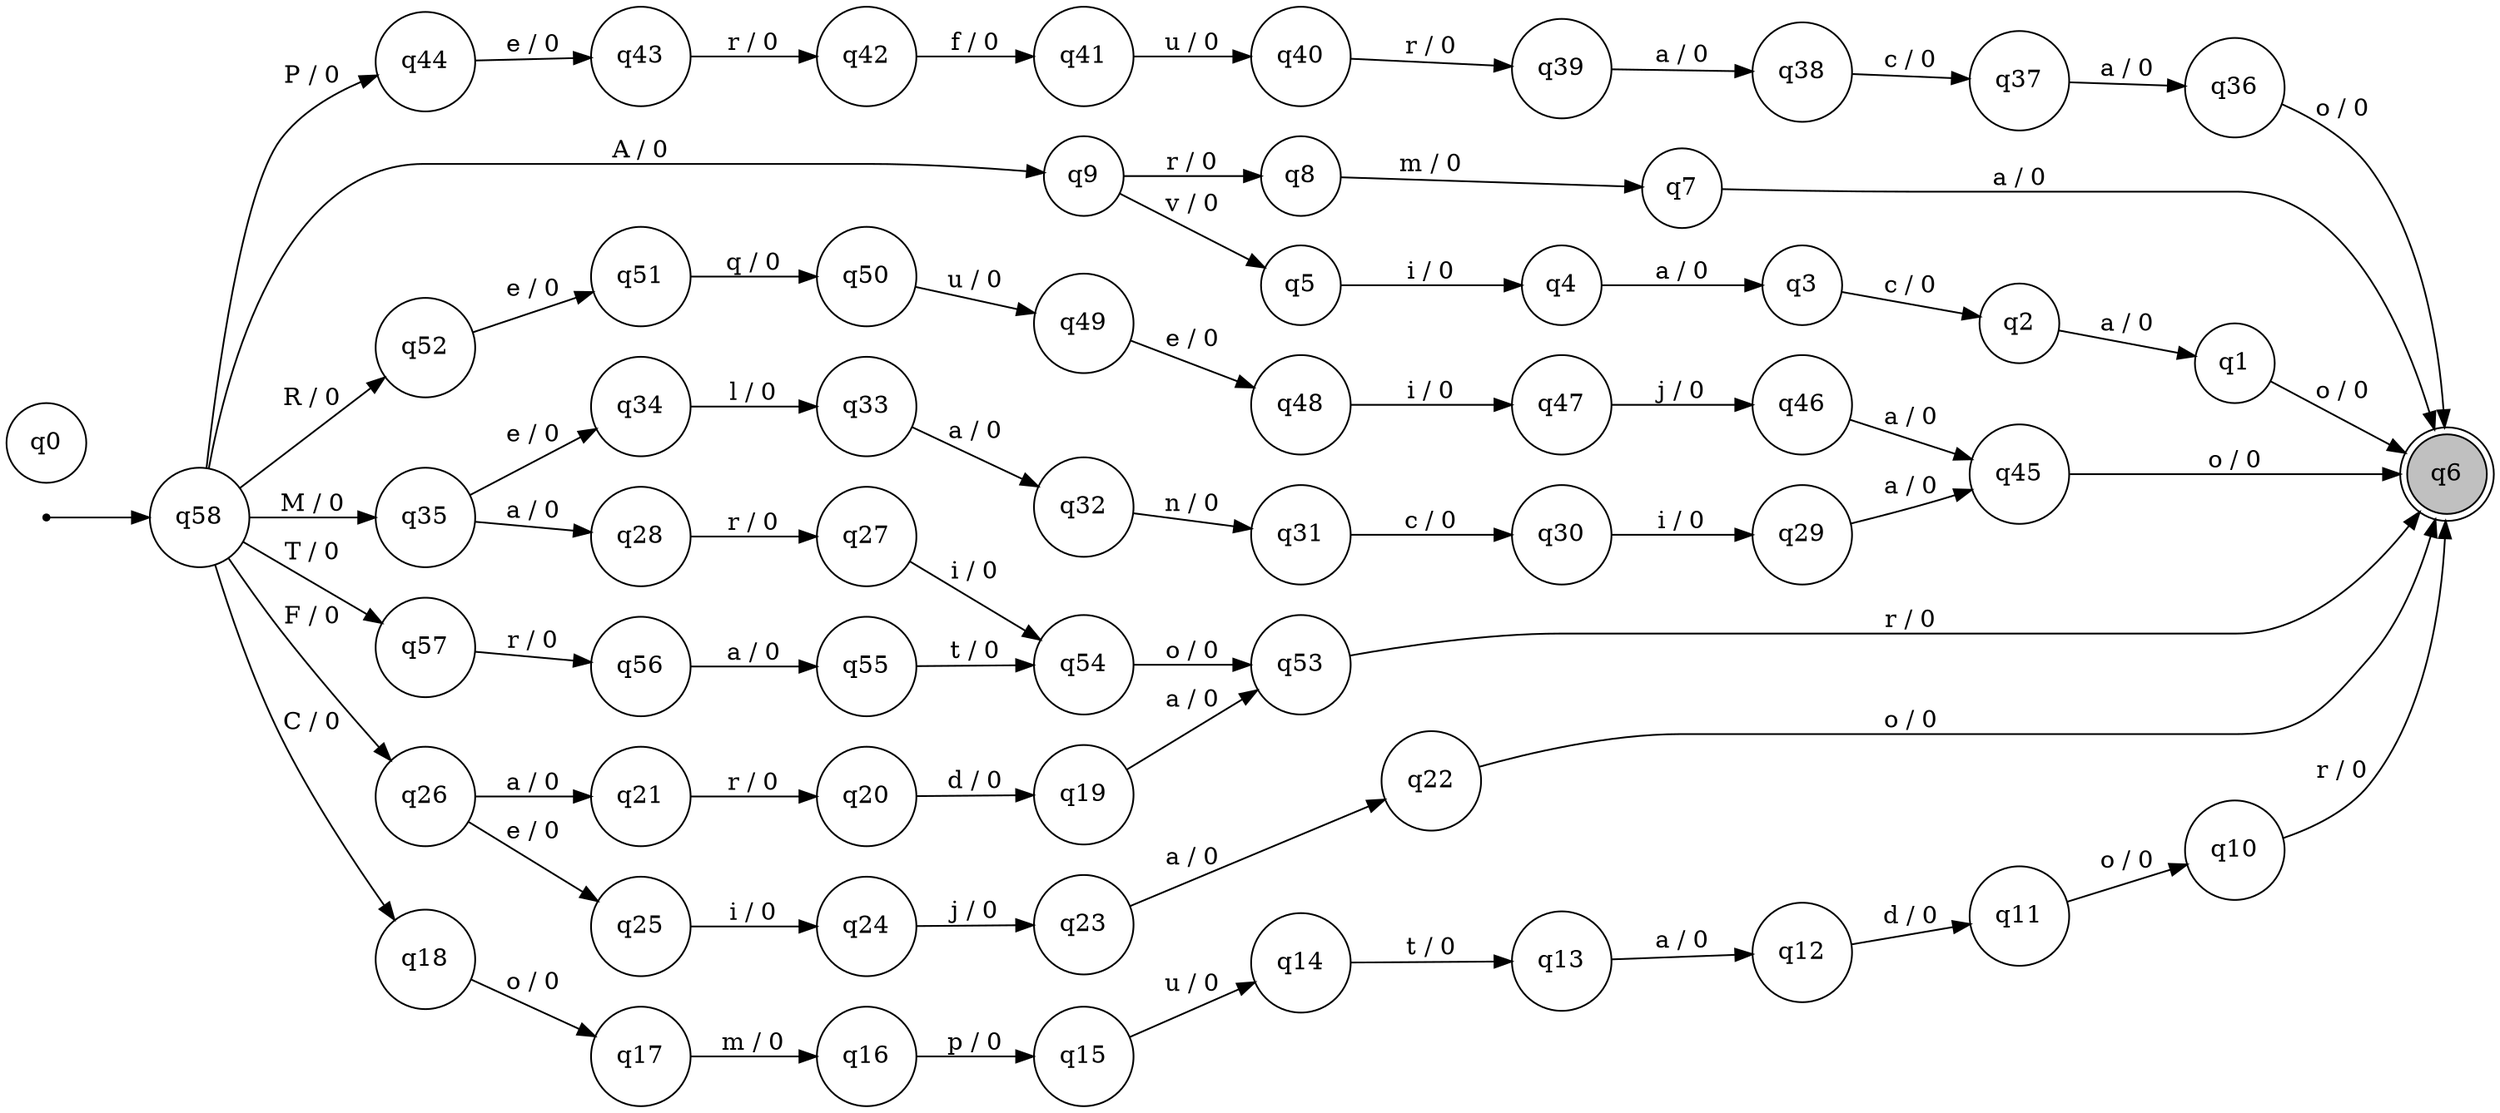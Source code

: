 digraph G {
rankdir=LR;
node [shape=circle];
ini [shape=point];
ini -> q58;
	q50 [label="q50"];
	q49 [label="q49"];
	q47 [label="q47"];
	q46 [label="q46"];
	q48 [label="q48"];
	q44 [label="q44"];
	q45 [label="q45"];
	q42 [label="q42"];
	q58 [label="q58"];
	q37 [label="q37"];
	q43 [label="q43"];
	q36 [label="q36"];
	q35 [label="q35"];
	q34 [label="q34"];
	q33 [label="q33"];
	q32 [label="q32"];
	q31 [label="q31"];
	q30 [label="q30"];
	q29 [label="q29"];
	q54 [label="q54"];
	q10 [label="q10"];
	q9 [label="q9"];
	q1 [label="q1"];
	q17 [label="q17"];
	q2 [label="q2"];
	q38 [label="q38"];
	q11 [label="q11"];
	q18 [label="q18"];
	q8 [label="q8"];
	q6 [label="q6"];
	q6 [shape=doublecircle];
	q6 [style=filled fillcolor=gray];
	q20 [label="q20"];
	q25 [label="q25"];
	q12 [label="q12"];
	q57 [label="q57"];
	q7 [label="q7"];
	q5 [label="q5"];
	q21 [label="q21"];
	q53 [label="q53"];
	q4 [label="q4"];
	q3 [label="q3"];
	q0 [label="q0"];
	q13 [label="q13"];
	q51 [label="q51"];
	q23 [label="q23"];
	q19 [label="q19"];
	q14 [label="q14"];
	q52 [label="q52"];
	q41 [label="q41"];
	q28 [label="q28"];
	q56 [label="q56"];
	q15 [label="q15"];
	q27 [label="q27"];
	q16 [label="q16"];
	q22 [label="q22"];
	q55 [label="q55"];
	q39 [label="q39"];
	q26 [label="q26"];
	q40 [label="q40"];
	q24 [label="q24"];
	q50 -> q49 [label="u / 0"];
	q49 -> q48 [label="e / 0"];
	q47 -> q46 [label="j / 0"];
	q46 -> q45 [label="a / 0"];
	q48 -> q47 [label="i / 0"];
	q44 -> q43 [label="e / 0"];
	q45 -> q6 [label="o / 0"];
	q42 -> q41 [label="f / 0"];
	q58 -> q9 [label="A / 0"];
	q58 -> q18 [label="C / 0"];
	q58 -> q44 [label="P / 0"];
	q58 -> q26 [label="F / 0"];
	q58 -> q35 [label="M / 0"];
	q58 -> q52 [label="R / 0"];
	q58 -> q57 [label="T / 0"];
	q37 -> q36 [label="a / 0"];
	q43 -> q42 [label="r / 0"];
	q36 -> q6 [label="o / 0"];
	q35 -> q28 [label="a / 0"];
	q35 -> q34 [label="e / 0"];
	q34 -> q33 [label="l / 0"];
	q33 -> q32 [label="a / 0"];
	q32 -> q31 [label="n / 0"];
	q31 -> q30 [label="c / 0"];
	q30 -> q29 [label="i / 0"];
	q29 -> q45 [label="a / 0"];
	q54 -> q53 [label="o / 0"];
	q10 -> q6 [label="r / 0"];
	q9 -> q5 [label="v / 0"];
	q9 -> q8 [label="r / 0"];
	q1 -> q6 [label="o / 0"];
	q17 -> q16 [label="m / 0"];
	q2 -> q1 [label="a / 0"];
	q38 -> q37 [label="c / 0"];
	q11 -> q10 [label="o / 0"];
	q18 -> q17 [label="o / 0"];
	q8 -> q7 [label="m / 0"];
	q20 -> q19 [label="d / 0"];
	q25 -> q24 [label="i / 0"];
	q12 -> q11 [label="d / 0"];
	q57 -> q56 [label="r / 0"];
	q7 -> q6 [label="a / 0"];
	q5 -> q4 [label="i / 0"];
	q21 -> q20 [label="r / 0"];
	q53 -> q6 [label="r / 0"];
	q4 -> q3 [label="a / 0"];
	q3 -> q2 [label="c / 0"];
	q13 -> q12 [label="a / 0"];
	q51 -> q50 [label="q / 0"];
	q23 -> q22 [label="a / 0"];
	q19 -> q53 [label="a / 0"];
	q14 -> q13 [label="t / 0"];
	q52 -> q51 [label="e / 0"];
	q41 -> q40 [label="u / 0"];
	q28 -> q27 [label="r / 0"];
	q56 -> q55 [label="a / 0"];
	q15 -> q14 [label="u / 0"];
	q27 -> q54 [label="i / 0"];
	q16 -> q15 [label="p / 0"];
	q22 -> q6 [label="o / 0"];
	q55 -> q54 [label="t / 0"];
	q39 -> q38 [label="a / 0"];
	q26 -> q21 [label="a / 0"];
	q26 -> q25 [label="e / 0"];
	q40 -> q39 [label="r / 0"];
	q24 -> q23 [label="j / 0"];
}
